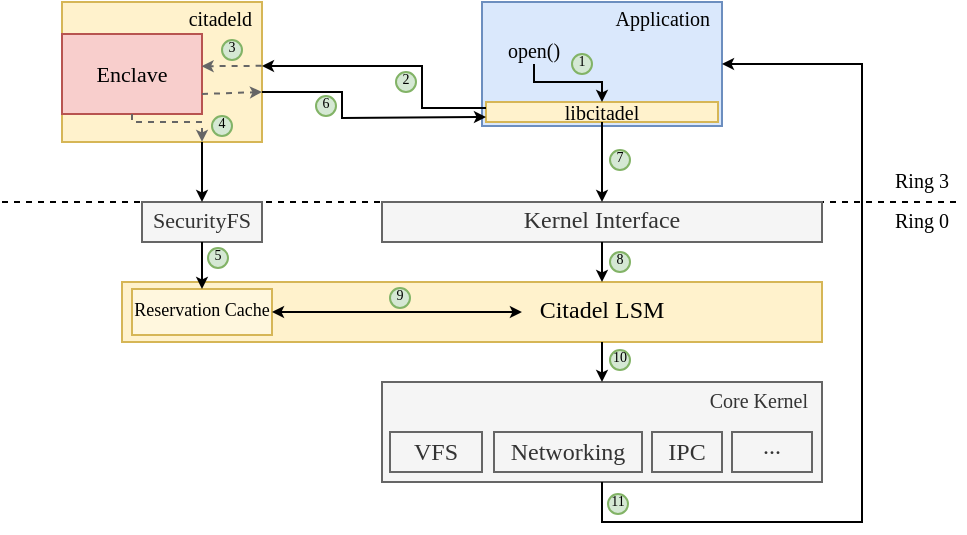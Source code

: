 <mxfile version="13.2.4" type="device"><diagram id="kTcmYKLjYn1hhnjnS4fe" name="Page-1"><mxGraphModel dx="1106" dy="745" grid="1" gridSize="10" guides="1" tooltips="1" connect="1" arrows="1" fold="1" page="1" pageScale="1" pageWidth="827" pageHeight="1169" math="0" shadow="0"><root><mxCell id="0"/><mxCell id="1" parent="0"/><mxCell id="g66kCc_X6Y2eyQ0LYck9-1" value="" style="rounded=0;whiteSpace=wrap;html=1;fillColor=#fff2cc;fontSize=9;strokeColor=#d6b656;" parent="1" vertex="1"><mxGeometry x="220" y="440" width="350" height="30" as="geometry"/></mxCell><mxCell id="vvEyQAxwgO7AL6FoaJ5F-1" value="Application" style="rounded=0;whiteSpace=wrap;html=1;fontFamily=Linux Libertine O;spacingBottom=2;fontSize=10;align=right;verticalAlign=top;spacingRight=4;spacingTop=-4;fillColor=#dae8fc;strokeColor=#6c8ebf;" parent="1" vertex="1"><mxGeometry x="400" y="300" width="120" height="62" as="geometry"/></mxCell><mxCell id="vvEyQAxwgO7AL6FoaJ5F-3" value="" style="endArrow=none;dashed=1;html=1;" parent="1" edge="1"><mxGeometry width="50" height="50" relative="1" as="geometry"><mxPoint x="160" y="400" as="sourcePoint"/><mxPoint x="640" y="400" as="targetPoint"/></mxGeometry></mxCell><mxCell id="vvEyQAxwgO7AL6FoaJ5F-4" value="SecurityFS" style="rounded=0;whiteSpace=wrap;html=1;fontFamily=Linux Libertine O;spacingBottom=2;fontSize=11;fillColor=#f5f5f5;strokeColor=#666666;fontColor=#333333;" parent="1" vertex="1"><mxGeometry x="230" y="400" width="60" height="20" as="geometry"/></mxCell><mxCell id="vvEyQAxwgO7AL6FoaJ5F-5" value="Kernel Interface" style="rounded=0;whiteSpace=wrap;html=1;fontFamily=Linux Libertine O;spacingBottom=2;fillColor=#f5f5f5;strokeColor=#666666;fontColor=#333333;" parent="1" vertex="1"><mxGeometry x="350" y="400" width="220" height="20" as="geometry"/></mxCell><mxCell id="vvEyQAxwgO7AL6FoaJ5F-6" value="Citadel LSM" style="rounded=0;whiteSpace=wrap;html=1;fontFamily=Linux Libertine O;spacingBottom=2;fillColor=none;strokeColor=none;" parent="1" vertex="1"><mxGeometry x="350" y="440" width="220" height="30" as="geometry"/></mxCell><mxCell id="vvEyQAxwgO7AL6FoaJ5F-7" value="Core Kernel" style="rounded=0;whiteSpace=wrap;html=1;align=right;spacingRight=5;spacingBottom=0;fontSize=10;verticalAlign=top;spacingTop=-3;fontFamily=Linux Libertine O;fillColor=#f5f5f5;strokeColor=#666666;fontColor=#333333;" parent="1" vertex="1"><mxGeometry x="350" y="490" width="220" height="50" as="geometry"/></mxCell><mxCell id="vvEyQAxwgO7AL6FoaJ5F-8" value="citadeld" style="rounded=0;whiteSpace=wrap;html=1;align=right;verticalAlign=top;fontSize=10;spacingBottom=0;spacingTop=-4;spacingRight=3;fontFamily=CMU Typewriter Text;fillColor=#fff2cc;strokeColor=#d6b656;" parent="1" vertex="1"><mxGeometry x="190" y="300" width="100" height="70" as="geometry"/></mxCell><mxCell id="vvEyQAxwgO7AL6FoaJ5F-10" value="Enclave" style="rounded=0;whiteSpace=wrap;html=1;fontSize=11;fontFamily=Linux Libertine O;fillColor=#f8cecc;strokeColor=#b85450;" parent="1" vertex="1"><mxGeometry x="190" y="316" width="70" height="40" as="geometry"/></mxCell><mxCell id="vvEyQAxwgO7AL6FoaJ5F-11" value="VFS" style="rounded=0;whiteSpace=wrap;html=1;fontFamily=Linux Libertine O;fontSize=12;align=center;fillColor=#f5f5f5;strokeColor=#666666;fontColor=#333333;" parent="1" vertex="1"><mxGeometry x="354" y="515" width="46" height="20" as="geometry"/></mxCell><mxCell id="vvEyQAxwgO7AL6FoaJ5F-12" value="Networking" style="rounded=0;whiteSpace=wrap;html=1;fontFamily=Linux Libertine O;fontSize=12;align=center;fillColor=#f5f5f5;strokeColor=#666666;fontColor=#333333;" parent="1" vertex="1"><mxGeometry x="406" y="515" width="74" height="20" as="geometry"/></mxCell><mxCell id="vvEyQAxwgO7AL6FoaJ5F-15" value="IPC" style="rounded=0;whiteSpace=wrap;html=1;fontFamily=Linux Libertine O;fontSize=12;align=center;fillColor=#f5f5f5;strokeColor=#666666;fontColor=#333333;" parent="1" vertex="1"><mxGeometry x="485" y="515" width="35" height="20" as="geometry"/></mxCell><mxCell id="vvEyQAxwgO7AL6FoaJ5F-19" value="libcitadel" style="rounded=0;whiteSpace=wrap;html=1;fontFamily=CMU Typewriter Text;fontSize=10;align=center;spacingBottom=0;fillColor=#fff2cc;strokeColor=#d6b656;" parent="1" vertex="1"><mxGeometry x="402" y="350" width="116" height="10" as="geometry"/></mxCell><mxCell id="vvEyQAxwgO7AL6FoaJ5F-20" value="open()" style="text;html=1;strokeColor=none;fillColor=none;align=center;verticalAlign=middle;whiteSpace=wrap;rounded=0;fontFamily=CMU Typewriter Text;fontSize=10;spacingBottom=-5;" parent="1" vertex="1"><mxGeometry x="406" y="311" width="40" height="20" as="geometry"/></mxCell><mxCell id="vvEyQAxwgO7AL6FoaJ5F-21" value="" style="endArrow=classic;html=1;fontFamily=CMU Typewriter Text;fontSize=10;exitX=0.5;exitY=1;exitDx=0;exitDy=0;entryX=0.5;entryY=0;entryDx=0;entryDy=0;endSize=3;rounded=0;" parent="1" source="vvEyQAxwgO7AL6FoaJ5F-20" target="vvEyQAxwgO7AL6FoaJ5F-19" edge="1"><mxGeometry width="50" height="50" relative="1" as="geometry"><mxPoint x="360" y="450" as="sourcePoint"/><mxPoint x="390" y="335" as="targetPoint"/><Array as="points"><mxPoint x="426" y="340"/><mxPoint x="460" y="340"/></Array></mxGeometry></mxCell><mxCell id="vvEyQAxwgO7AL6FoaJ5F-22" value="" style="endArrow=classic;html=1;fontFamily=CMU Typewriter Text;fontSize=10;endSize=3;rounded=0;" parent="1" edge="1"><mxGeometry width="50" height="50" relative="1" as="geometry"><mxPoint x="402" y="353" as="sourcePoint"/><mxPoint x="290" y="332" as="targetPoint"/><Array as="points"><mxPoint x="370" y="353"/><mxPoint x="370" y="332"/></Array></mxGeometry></mxCell><mxCell id="vvEyQAxwgO7AL6FoaJ5F-23" value="" style="endArrow=classic;html=1;fontFamily=CMU Typewriter Text;fontSize=10;dashed=1;endSize=3;jumpSize=1;exitX=0.998;exitY=0.365;exitDx=0;exitDy=0;exitPerimeter=0;entryX=0.997;entryY=0.053;entryDx=0;entryDy=0;entryPerimeter=0;fillColor=#f5f5f5;strokeColor=#666666;" parent="1" edge="1"><mxGeometry width="50" height="50" relative="1" as="geometry"><mxPoint x="289.8" y="331.9" as="sourcePoint"/><mxPoint x="259.79" y="332.12" as="targetPoint"/></mxGeometry></mxCell><mxCell id="vvEyQAxwgO7AL6FoaJ5F-28" value="" style="endArrow=classic;html=1;dashed=1;fontFamily=CMU Typewriter Text;fontSize=10;exitX=0.5;exitY=1;exitDx=0;exitDy=0;entryX=0.7;entryY=0.999;entryDx=0;entryDy=0;entryPerimeter=0;endSize=3;rounded=0;fillColor=#f5f5f5;strokeColor=#666666;" parent="1" source="vvEyQAxwgO7AL6FoaJ5F-10" target="vvEyQAxwgO7AL6FoaJ5F-8" edge="1"><mxGeometry width="50" height="50" relative="1" as="geometry"><mxPoint x="410" y="530" as="sourcePoint"/><mxPoint x="270" y="370" as="targetPoint"/><Array as="points"><mxPoint x="225" y="360"/><mxPoint x="260" y="360"/></Array></mxGeometry></mxCell><mxCell id="vvEyQAxwgO7AL6FoaJ5F-29" value="" style="endArrow=classic;html=1;fontFamily=CMU Typewriter Text;fontSize=10;endSize=3;entryX=0.5;entryY=0;entryDx=0;entryDy=0;" parent="1" target="vvEyQAxwgO7AL6FoaJ5F-4" edge="1"><mxGeometry width="50" height="50" relative="1" as="geometry"><mxPoint x="260" y="370" as="sourcePoint"/><mxPoint x="300" y="380" as="targetPoint"/></mxGeometry></mxCell><mxCell id="vvEyQAxwgO7AL6FoaJ5F-32" value="" style="endArrow=classic;html=1;fontFamily=CMU Typewriter Text;fontSize=10;exitX=1;exitY=0.75;exitDx=0;exitDy=0;dashed=1;endSize=3;fillColor=#f5f5f5;strokeColor=#666666;" parent="1" source="vvEyQAxwgO7AL6FoaJ5F-10" edge="1"><mxGeometry width="50" height="50" relative="1" as="geometry"><mxPoint x="280" y="390" as="sourcePoint"/><mxPoint x="290" y="345" as="targetPoint"/></mxGeometry></mxCell><mxCell id="vvEyQAxwgO7AL6FoaJ5F-33" value="" style="endArrow=classic;html=1;fontFamily=CMU Typewriter Text;fontSize=10;exitX=1;exitY=0.642;exitDx=0;exitDy=0;exitPerimeter=0;entryX=0;entryY=0.75;entryDx=0;entryDy=0;endSize=3;rounded=0;" parent="1" source="vvEyQAxwgO7AL6FoaJ5F-8" target="vvEyQAxwgO7AL6FoaJ5F-19" edge="1"><mxGeometry width="50" height="50" relative="1" as="geometry"><mxPoint x="290" y="380" as="sourcePoint"/><mxPoint x="350" y="360" as="targetPoint"/><Array as="points"><mxPoint x="330" y="345"/><mxPoint x="330" y="358"/></Array></mxGeometry></mxCell><mxCell id="vvEyQAxwgO7AL6FoaJ5F-36" value="Reservation Cache" style="rounded=0;whiteSpace=wrap;html=1;fontFamily=Linux Libertine O;fontSize=9;align=center;fillColor=#FFF7DE;strokeColor=#d6b656;spacingBottom=2;" parent="1" vertex="1"><mxGeometry x="225" y="443.5" width="70" height="23" as="geometry"/></mxCell><mxCell id="vvEyQAxwgO7AL6FoaJ5F-37" value="" style="endArrow=classic;html=1;fontFamily=Linux Libertine O;fontSize=11;entryX=0.5;entryY=0;entryDx=0;entryDy=0;exitX=0.5;exitY=1;exitDx=0;exitDy=0;endSize=3;" parent="1" source="vvEyQAxwgO7AL6FoaJ5F-4" target="vvEyQAxwgO7AL6FoaJ5F-36" edge="1"><mxGeometry width="50" height="50" relative="1" as="geometry"><mxPoint x="230" y="450" as="sourcePoint"/><mxPoint x="340" y="410" as="targetPoint"/></mxGeometry></mxCell><mxCell id="vvEyQAxwgO7AL6FoaJ5F-38" value="" style="endArrow=classic;html=1;fontFamily=Linux Libertine O;fontSize=11;exitX=0.5;exitY=1;exitDx=0;exitDy=0;entryX=0.5;entryY=0;entryDx=0;entryDy=0;endSize=3;" parent="1" source="vvEyQAxwgO7AL6FoaJ5F-5" target="vvEyQAxwgO7AL6FoaJ5F-6" edge="1"><mxGeometry width="50" height="50" relative="1" as="geometry"><mxPoint x="390" y="480" as="sourcePoint"/><mxPoint x="440" y="430" as="targetPoint"/></mxGeometry></mxCell><mxCell id="vvEyQAxwgO7AL6FoaJ5F-39" value="" style="endArrow=classic;startArrow=classic;html=1;fontFamily=Linux Libertine O;fontSize=11;exitX=1;exitY=0.5;exitDx=0;exitDy=0;endSize=3;startSize=3;entryX=0.318;entryY=0.5;entryDx=0;entryDy=0;entryPerimeter=0;" parent="1" source="vvEyQAxwgO7AL6FoaJ5F-36" target="vvEyQAxwgO7AL6FoaJ5F-6" edge="1"><mxGeometry width="50" height="50" relative="1" as="geometry"><mxPoint x="280" y="470" as="sourcePoint"/><mxPoint x="330" y="490" as="targetPoint"/></mxGeometry></mxCell><mxCell id="vvEyQAxwgO7AL6FoaJ5F-40" value="" style="endArrow=classic;html=1;fontFamily=Linux Libertine O;fontSize=11;entryX=0.5;entryY=0;entryDx=0;entryDy=0;endSize=3;" parent="1" target="vvEyQAxwgO7AL6FoaJ5F-7" edge="1"><mxGeometry width="50" height="50" relative="1" as="geometry"><mxPoint x="460" y="470" as="sourcePoint"/><mxPoint x="510" y="420" as="targetPoint"/></mxGeometry></mxCell><mxCell id="vvEyQAxwgO7AL6FoaJ5F-42" value="..." style="rounded=0;whiteSpace=wrap;html=1;fontFamily=Linux Libertine O;fontSize=12;align=center;spacingBottom=7;fillColor=#f5f5f5;strokeColor=#666666;fontColor=#333333;" parent="1" vertex="1"><mxGeometry x="525" y="515" width="40" height="20" as="geometry"/></mxCell><mxCell id="vvEyQAxwgO7AL6FoaJ5F-43" value="" style="endArrow=classic;html=1;fontFamily=Linux Libertine O;fontSize=11;exitX=0.5;exitY=1;exitDx=0;exitDy=0;rounded=0;entryX=1;entryY=0.5;entryDx=0;entryDy=0;endSize=3;" parent="1" source="vvEyQAxwgO7AL6FoaJ5F-7" target="vvEyQAxwgO7AL6FoaJ5F-1" edge="1"><mxGeometry width="50" height="50" relative="1" as="geometry"><mxPoint x="440" y="530" as="sourcePoint"/><mxPoint x="550" y="310" as="targetPoint"/><Array as="points"><mxPoint x="460" y="560"/><mxPoint x="590" y="560"/><mxPoint x="590" y="331"/></Array></mxGeometry></mxCell><mxCell id="vvEyQAxwgO7AL6FoaJ5F-44" value="1" style="ellipse;whiteSpace=wrap;html=1;aspect=fixed;fontFamily=Linux Libertine O;fontSize=7;align=center;fillColor=#d5e8d4;strokeColor=#82b366;spacingBottom=2;" parent="1" vertex="1"><mxGeometry x="445" y="326" width="10" height="10" as="geometry"/></mxCell><mxCell id="vvEyQAxwgO7AL6FoaJ5F-45" value="2" style="ellipse;whiteSpace=wrap;html=1;aspect=fixed;fontFamily=Linux Libertine O;fontSize=7;align=center;fillColor=#d5e8d4;strokeColor=#82b366;spacingBottom=2;" parent="1" vertex="1"><mxGeometry x="357" y="335" width="10" height="10" as="geometry"/></mxCell><mxCell id="vvEyQAxwgO7AL6FoaJ5F-46" value="3" style="ellipse;whiteSpace=wrap;html=1;aspect=fixed;fontFamily=Linux Libertine O;fontSize=7;align=center;fillColor=#d5e8d4;strokeColor=#82b366;spacingBottom=2;spacingLeft=0;" parent="1" vertex="1"><mxGeometry x="270" y="319" width="10" height="10" as="geometry"/></mxCell><mxCell id="vvEyQAxwgO7AL6FoaJ5F-47" value="4" style="ellipse;whiteSpace=wrap;html=1;aspect=fixed;fontFamily=Linux Libertine O;fontSize=7;align=center;fillColor=#d5e8d4;strokeColor=#82b366;spacingBottom=2;" parent="1" vertex="1"><mxGeometry x="265" y="357" width="10" height="10" as="geometry"/></mxCell><mxCell id="vvEyQAxwgO7AL6FoaJ5F-48" value="5" style="ellipse;whiteSpace=wrap;html=1;aspect=fixed;fontFamily=Linux Libertine O;fontSize=7;align=center;fillColor=#d5e8d4;strokeColor=#82b366;spacingBottom=2;" parent="1" vertex="1"><mxGeometry x="263" y="423" width="10" height="10" as="geometry"/></mxCell><mxCell id="vvEyQAxwgO7AL6FoaJ5F-49" value="9" style="ellipse;whiteSpace=wrap;html=1;aspect=fixed;fontFamily=Linux Libertine O;fontSize=7;align=center;fillColor=#d5e8d4;strokeColor=#82b366;spacingBottom=2;" parent="1" vertex="1"><mxGeometry x="354" y="443" width="10" height="10" as="geometry"/></mxCell><mxCell id="vvEyQAxwgO7AL6FoaJ5F-50" value="7" style="ellipse;whiteSpace=wrap;html=1;aspect=fixed;fontFamily=Linux Libertine O;fontSize=7;align=center;fillColor=#d5e8d4;strokeColor=#82b366;spacingBottom=2;" parent="1" vertex="1"><mxGeometry x="464" y="374" width="10" height="10" as="geometry"/></mxCell><mxCell id="vvEyQAxwgO7AL6FoaJ5F-51" value="8" style="ellipse;whiteSpace=wrap;html=1;aspect=fixed;fontFamily=Linux Libertine O;fontSize=7;align=center;fillColor=#d5e8d4;strokeColor=#82b366;spacingBottom=2;" parent="1" vertex="1"><mxGeometry x="464" y="425" width="10" height="10" as="geometry"/></mxCell><mxCell id="vvEyQAxwgO7AL6FoaJ5F-53" value="10" style="ellipse;whiteSpace=wrap;html=1;aspect=fixed;fontFamily=Linux Libertine O;fontSize=7;align=center;fillColor=#d5e8d4;strokeColor=#82b366;spacingBottom=2;" parent="1" vertex="1"><mxGeometry x="464" y="474" width="10" height="10" as="geometry"/></mxCell><mxCell id="vvEyQAxwgO7AL6FoaJ5F-54" value="11" style="ellipse;whiteSpace=wrap;html=1;aspect=fixed;fontFamily=Linux Libertine O;fontSize=7;align=center;fillColor=#d5e8d4;strokeColor=#82b366;spacingBottom=2;" parent="1" vertex="1"><mxGeometry x="463" y="546" width="10" height="10" as="geometry"/></mxCell><mxCell id="vvEyQAxwgO7AL6FoaJ5F-57" value="6" style="ellipse;whiteSpace=wrap;html=1;aspect=fixed;fontFamily=Linux Libertine O;fontSize=7;align=center;fillColor=#d5e8d4;strokeColor=#82b366;spacingBottom=2;" parent="1" vertex="1"><mxGeometry x="317" y="347" width="10" height="10" as="geometry"/></mxCell><mxCell id="vvEyQAxwgO7AL6FoaJ5F-59" value="Ring 3" style="text;html=1;align=center;verticalAlign=middle;whiteSpace=wrap;rounded=0;fontFamily=Linux Libertine O;fontSize=10;spacingBottom=2;" parent="1" vertex="1"><mxGeometry x="600" y="380" width="40" height="20" as="geometry"/></mxCell><mxCell id="vvEyQAxwgO7AL6FoaJ5F-60" value="Ring 0" style="text;html=1;align=center;verticalAlign=middle;whiteSpace=wrap;rounded=0;fontFamily=Linux Libertine O;fontSize=10;spacingBottom=3;" parent="1" vertex="1"><mxGeometry x="600" y="400" width="40" height="20" as="geometry"/></mxCell><mxCell id="vvEyQAxwgO7AL6FoaJ5F-61" value="" style="endArrow=classic;html=1;fontFamily=Linux Libertine O;fontSize=10;fontColor=#91720C;exitX=0.5;exitY=1;exitDx=0;exitDy=0;entryX=0.5;entryY=0;entryDx=0;entryDy=0;endSize=3;" parent="1" source="vvEyQAxwgO7AL6FoaJ5F-19" target="vvEyQAxwgO7AL6FoaJ5F-5" edge="1"><mxGeometry width="50" height="50" relative="1" as="geometry"><mxPoint x="400" y="420" as="sourcePoint"/><mxPoint x="450" y="370" as="targetPoint"/></mxGeometry></mxCell></root></mxGraphModel></diagram></mxfile>
